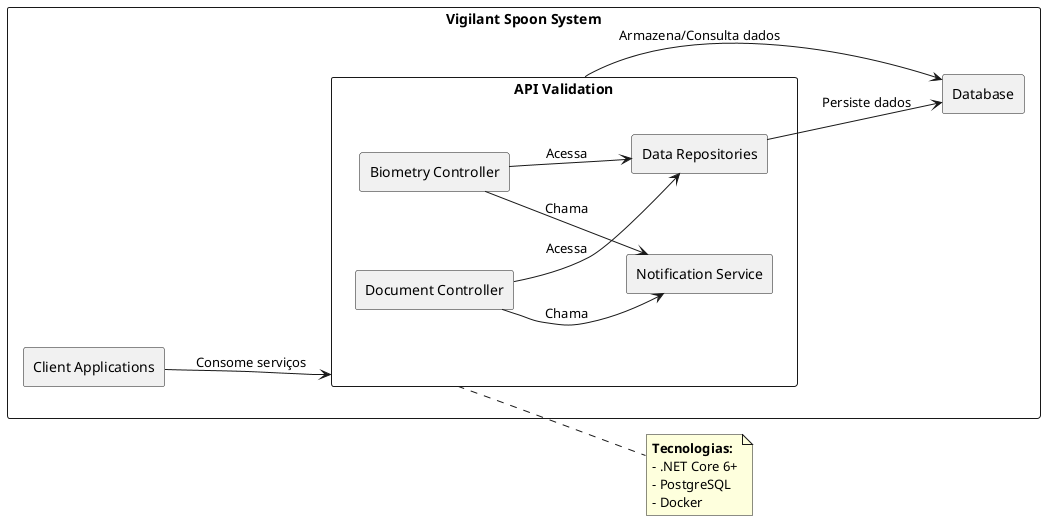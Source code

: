 @startuml VigilantSpoonArchitecture
left to right direction

' === Nível 1: Contexto ===
rectangle "Vigilant Spoon System" as system {
  rectangle "API Validation" as api
  rectangle "Database" as db
  rectangle "Client Applications" as clients

  api --> db : "Armazena/Consulta dados"
  clients --> api : "Consome serviços"
}

' === Nível 2: Containers ===
rectangle api {
  rectangle "Biometry Controller" as biometry
  rectangle "Document Controller" as document
  rectangle "Notification Service" as notification
  rectangle "Data Repositories" as repos

  biometry --> repos : "Acessa"
  document --> repos : "Acessa"
  biometry --> notification : "Chama"
  document --> notification : "Chama"
  repos --> db : "Persiste dados"
}

' === Legenda e Notas ===
note right of api
  **Tecnologias:**
  - .NET Core 6+
  - PostgreSQL
  - Docker
end note

@enduml